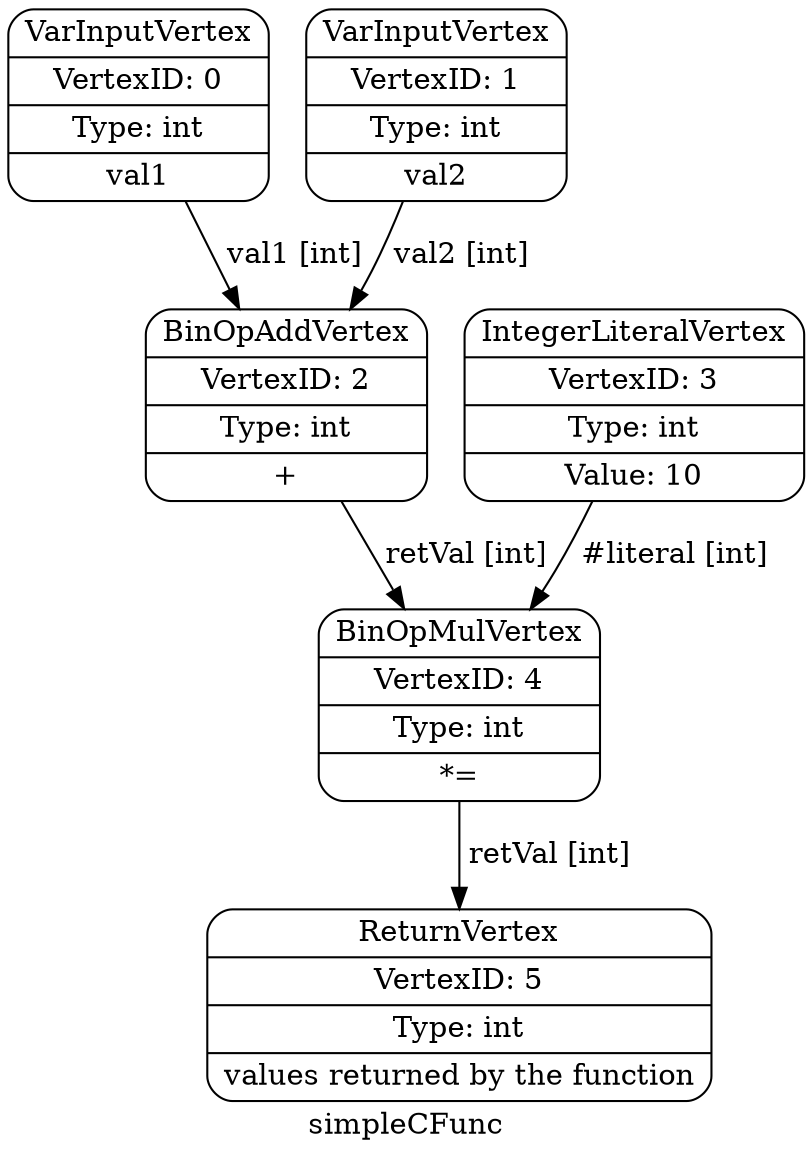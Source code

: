 digraph G {
graph [label= "simpleCFunc"]
0[shape=Mrecord rank=source label="{ VarInputVertex|VertexID: 0|Type: int|val1}"];
1[shape=Mrecord rank=source label="{ VarInputVertex|VertexID: 1|Type: int|val2}"];
2[shape=Mrecord label="{ BinOpAddVertex|VertexID: 2|Type: int|+}"];
3[shape=Mrecord label="{ IntegerLiteralVertex|VertexID: 3|Type: int|Value: 10}"];
4[shape=Mrecord label="{ BinOpMulVertex|VertexID: 4|Type: int|*=}"];
5[shape=Mrecord label="{ ReturnVertex|VertexID: 5|Type: int|values returned by the function}"];
1->2 [ label=" val2 \[int\]"];
0->2 [ label=" val1 \[int\]"];
3->4 [ label=" #literal \[int\]"];
2->4 [ label=" retVal \[int\]"];
4->5 [ label=" retVal \[int\]"];
}

